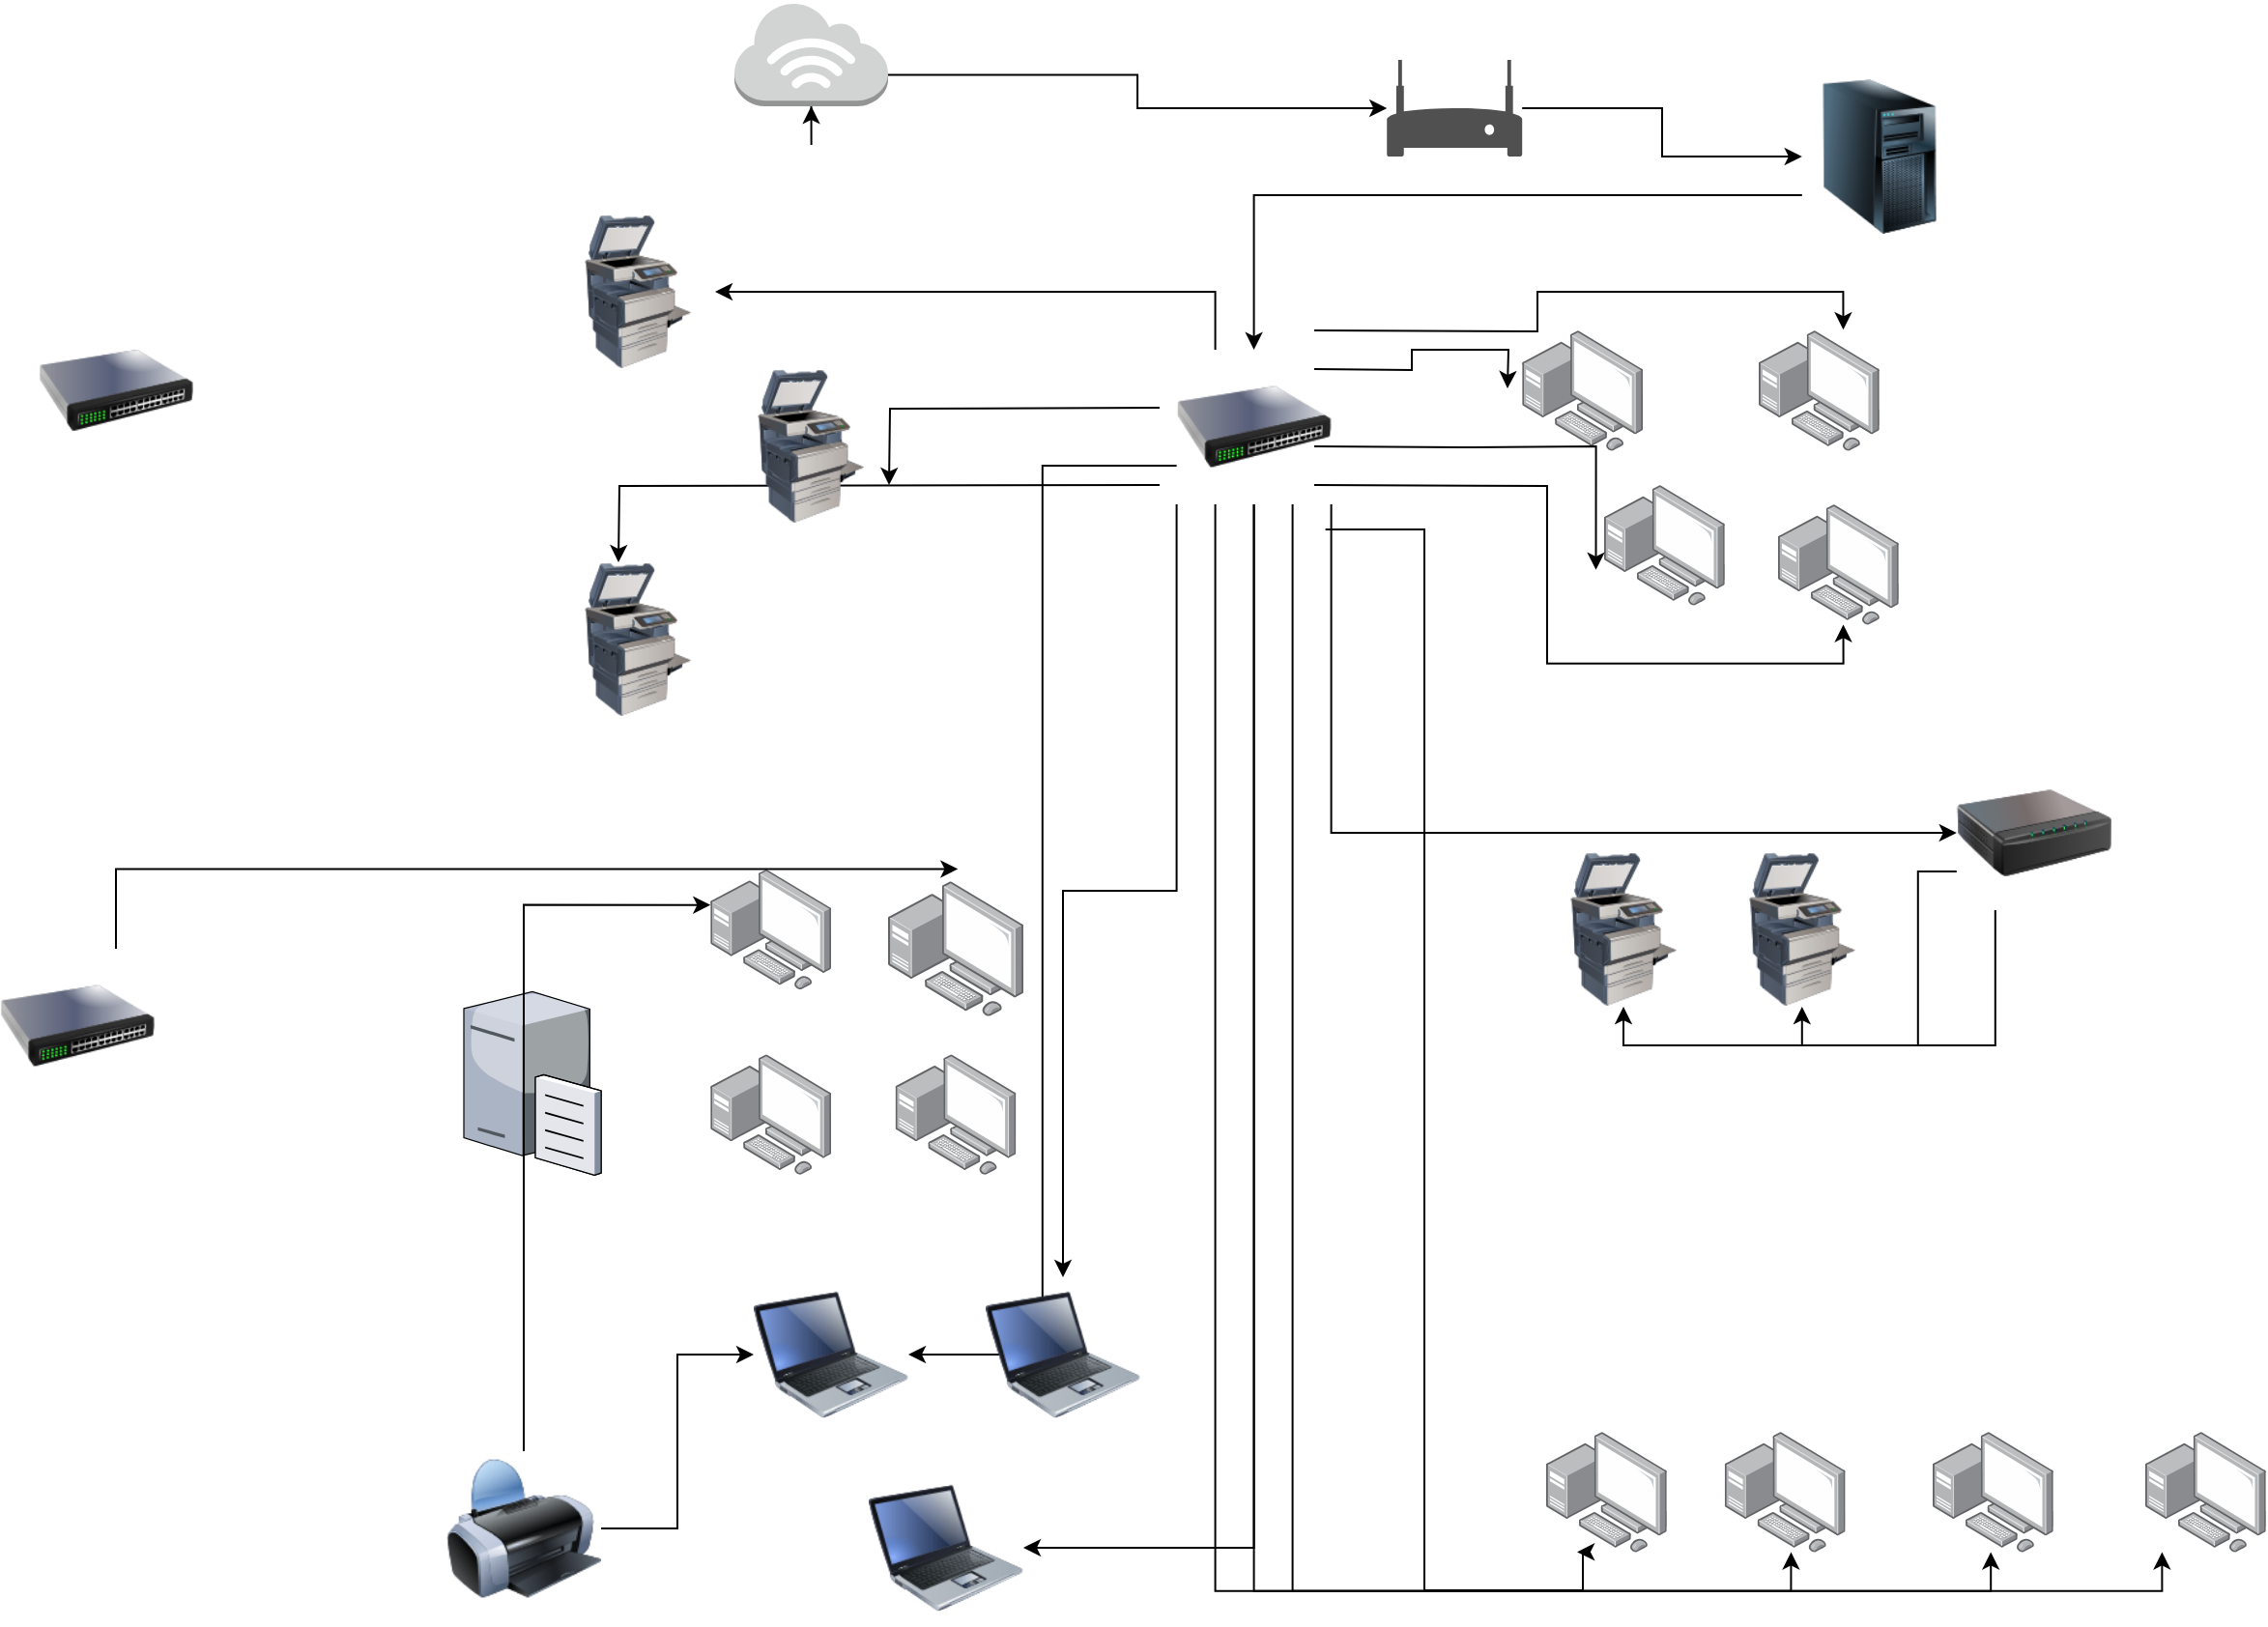 <mxfile version="23.1.7" type="device">
  <diagram name="Página-1" id="AyTeczKupvt1TUQwGS7e">
    <mxGraphModel dx="2577" dy="942" grid="1" gridSize="10" guides="1" tooltips="1" connect="1" arrows="1" fold="1" page="1" pageScale="1" pageWidth="827" pageHeight="1169" math="0" shadow="0">
      <root>
        <mxCell id="0" />
        <mxCell id="1" parent="0" />
        <mxCell id="VMQfCXlC5Lxj0V1GjXta-3" style="edgeStyle=orthogonalEdgeStyle;rounded=0;orthogonalLoop=1;jettySize=auto;html=1;exitX=1;exitY=0.7;exitDx=0;exitDy=0;exitPerimeter=0;" edge="1" parent="1" source="VMQfCXlC5Lxj0V1GjXta-1" target="VMQfCXlC5Lxj0V1GjXta-2">
          <mxGeometry relative="1" as="geometry">
            <mxPoint x="460" y="250" as="targetPoint" />
          </mxGeometry>
        </mxCell>
        <mxCell id="VMQfCXlC5Lxj0V1GjXta-1" value="" style="outlineConnect=0;dashed=0;verticalLabelPosition=bottom;verticalAlign=top;align=center;html=1;shape=mxgraph.aws3.internet_3;fillColor=#D2D3D3;gradientColor=none;" vertex="1" parent="1">
          <mxGeometry x="130" y="130" width="79.5" height="54" as="geometry" />
        </mxCell>
        <mxCell id="VMQfCXlC5Lxj0V1GjXta-60" style="edgeStyle=orthogonalEdgeStyle;rounded=0;orthogonalLoop=1;jettySize=auto;html=1;" edge="1" parent="1" source="VMQfCXlC5Lxj0V1GjXta-2" target="VMQfCXlC5Lxj0V1GjXta-8">
          <mxGeometry relative="1" as="geometry" />
        </mxCell>
        <mxCell id="VMQfCXlC5Lxj0V1GjXta-2" value="" style="sketch=0;pointerEvents=1;shadow=0;dashed=0;html=1;strokeColor=none;fillColor=#505050;labelPosition=center;verticalLabelPosition=bottom;verticalAlign=top;outlineConnect=0;align=center;shape=mxgraph.office.devices.modem;fontSize=14;" vertex="1" parent="1">
          <mxGeometry x="467.6" y="160" width="70" height="50" as="geometry" />
        </mxCell>
        <mxCell id="VMQfCXlC5Lxj0V1GjXta-110" style="edgeStyle=orthogonalEdgeStyle;rounded=0;orthogonalLoop=1;jettySize=auto;html=1;exitX=0;exitY=0.75;exitDx=0;exitDy=0;entryX=0.5;entryY=0;entryDx=0;entryDy=0;" edge="1" parent="1" source="VMQfCXlC5Lxj0V1GjXta-8" target="VMQfCXlC5Lxj0V1GjXta-70">
          <mxGeometry relative="1" as="geometry" />
        </mxCell>
        <mxCell id="VMQfCXlC5Lxj0V1GjXta-8" value="" style="image;html=1;image=img/lib/clip_art/computers/Server_Tower_128x128.png" vertex="1" parent="1">
          <mxGeometry x="682.4" y="170" width="80" height="80" as="geometry" />
        </mxCell>
        <mxCell id="VMQfCXlC5Lxj0V1GjXta-19" style="edgeStyle=orthogonalEdgeStyle;rounded=0;orthogonalLoop=1;jettySize=auto;html=1;exitX=0.25;exitY=0;exitDx=0;exitDy=0;" edge="1" parent="1" source="VMQfCXlC5Lxj0V1GjXta-70" target="VMQfCXlC5Lxj0V1GjXta-69">
          <mxGeometry relative="1" as="geometry">
            <mxPoint x="370" y="300" as="sourcePoint" />
            <mxPoint x="142.4" y="290" as="targetPoint" />
          </mxGeometry>
        </mxCell>
        <mxCell id="VMQfCXlC5Lxj0V1GjXta-62" style="edgeStyle=orthogonalEdgeStyle;rounded=0;orthogonalLoop=1;jettySize=auto;html=1;exitX=1;exitY=0.25;exitDx=0;exitDy=0;" edge="1" parent="1">
          <mxGeometry relative="1" as="geometry">
            <mxPoint x="530" y="330" as="targetPoint" />
            <mxPoint x="430" y="320" as="sourcePoint" />
          </mxGeometry>
        </mxCell>
        <mxCell id="VMQfCXlC5Lxj0V1GjXta-65" style="edgeStyle=orthogonalEdgeStyle;rounded=0;orthogonalLoop=1;jettySize=auto;html=1;exitX=0;exitY=0.5;exitDx=0;exitDy=0;entryX=1;entryY=0.5;entryDx=0;entryDy=0;" edge="1" parent="1">
          <mxGeometry relative="1" as="geometry">
            <mxPoint x="350" y="340" as="sourcePoint" />
            <mxPoint x="210" y="380" as="targetPoint" />
          </mxGeometry>
        </mxCell>
        <mxCell id="VMQfCXlC5Lxj0V1GjXta-66" style="edgeStyle=orthogonalEdgeStyle;rounded=0;orthogonalLoop=1;jettySize=auto;html=1;exitX=0;exitY=1;exitDx=0;exitDy=0;entryX=0.5;entryY=1;entryDx=0;entryDy=0;" edge="1" parent="1">
          <mxGeometry relative="1" as="geometry">
            <mxPoint x="350" y="380" as="sourcePoint" />
            <mxPoint x="70" y="420" as="targetPoint" />
          </mxGeometry>
        </mxCell>
        <mxCell id="VMQfCXlC5Lxj0V1GjXta-22" value="" style="image;points=[];aspect=fixed;html=1;align=center;shadow=0;dashed=0;image=img/lib/allied_telesis/computer_and_terminals/Personal_Computer_with_Server.svg;" vertex="1" parent="1">
          <mxGeometry x="660" y="300" width="62.4" height="62.4" as="geometry" />
        </mxCell>
        <mxCell id="VMQfCXlC5Lxj0V1GjXta-24" value="" style="image;points=[];aspect=fixed;html=1;align=center;shadow=0;dashed=0;image=img/lib/allied_telesis/computer_and_terminals/Personal_Computer_with_Server.svg;" vertex="1" parent="1">
          <mxGeometry x="537.6" y="300" width="62.4" height="62.4" as="geometry" />
        </mxCell>
        <mxCell id="VMQfCXlC5Lxj0V1GjXta-25" value="" style="image;points=[];aspect=fixed;html=1;align=center;shadow=0;dashed=0;image=img/lib/allied_telesis/computer_and_terminals/Personal_Computer_with_Server.svg;" vertex="1" parent="1">
          <mxGeometry x="670" y="390" width="62.4" height="62.4" as="geometry" />
        </mxCell>
        <mxCell id="VMQfCXlC5Lxj0V1GjXta-26" value="" style="image;points=[];aspect=fixed;html=1;align=center;shadow=0;dashed=0;image=img/lib/allied_telesis/computer_and_terminals/Personal_Computer_with_Server.svg;" vertex="1" parent="1">
          <mxGeometry x="580" y="380" width="62.4" height="62.4" as="geometry" />
        </mxCell>
        <mxCell id="VMQfCXlC5Lxj0V1GjXta-44" value="" style="image;points=[];aspect=fixed;html=1;align=center;shadow=0;dashed=0;image=img/lib/allied_telesis/computer_and_terminals/Personal_Computer_with_Server.svg;" vertex="1" parent="1">
          <mxGeometry x="550" y="870" width="62.4" height="62.4" as="geometry" />
        </mxCell>
        <mxCell id="VMQfCXlC5Lxj0V1GjXta-46" value="" style="image;points=[];aspect=fixed;html=1;align=center;shadow=0;dashed=0;image=img/lib/allied_telesis/computer_and_terminals/Personal_Computer_with_Server.svg;" vertex="1" parent="1">
          <mxGeometry x="642.4" y="870" width="62.4" height="62.4" as="geometry" />
        </mxCell>
        <mxCell id="VMQfCXlC5Lxj0V1GjXta-47" value="" style="image;points=[];aspect=fixed;html=1;align=center;shadow=0;dashed=0;image=img/lib/allied_telesis/computer_and_terminals/Personal_Computer_with_Server.svg;" vertex="1" parent="1">
          <mxGeometry x="750" y="870" width="62.4" height="62.4" as="geometry" />
        </mxCell>
        <mxCell id="VMQfCXlC5Lxj0V1GjXta-56" value="" style="image;points=[];aspect=fixed;html=1;align=center;shadow=0;dashed=0;image=img/lib/allied_telesis/computer_and_terminals/Personal_Computer_with_Server.svg;" vertex="1" parent="1">
          <mxGeometry x="860" y="870" width="62.4" height="62.4" as="geometry" />
        </mxCell>
        <mxCell id="VMQfCXlC5Lxj0V1GjXta-59" style="edgeStyle=orthogonalEdgeStyle;rounded=0;orthogonalLoop=1;jettySize=auto;html=1;exitX=0.5;exitY=1;exitDx=0;exitDy=0;exitPerimeter=0;" edge="1" parent="1" source="VMQfCXlC5Lxj0V1GjXta-1" target="VMQfCXlC5Lxj0V1GjXta-1">
          <mxGeometry relative="1" as="geometry" />
        </mxCell>
        <mxCell id="VMQfCXlC5Lxj0V1GjXta-61" style="edgeStyle=orthogonalEdgeStyle;rounded=0;orthogonalLoop=1;jettySize=auto;html=1;exitX=1;exitY=0;exitDx=0;exitDy=0;entryX=0.701;entryY=-0.006;entryDx=0;entryDy=0;entryPerimeter=0;" edge="1" parent="1" target="VMQfCXlC5Lxj0V1GjXta-22">
          <mxGeometry relative="1" as="geometry">
            <mxPoint x="430" y="300" as="sourcePoint" />
          </mxGeometry>
        </mxCell>
        <mxCell id="VMQfCXlC5Lxj0V1GjXta-63" style="edgeStyle=orthogonalEdgeStyle;rounded=0;orthogonalLoop=1;jettySize=auto;html=1;exitX=1;exitY=0.75;exitDx=0;exitDy=0;entryX=-0.068;entryY=0.704;entryDx=0;entryDy=0;entryPerimeter=0;" edge="1" parent="1" target="VMQfCXlC5Lxj0V1GjXta-26">
          <mxGeometry relative="1" as="geometry">
            <mxPoint x="430" y="360" as="sourcePoint" />
          </mxGeometry>
        </mxCell>
        <mxCell id="VMQfCXlC5Lxj0V1GjXta-64" style="edgeStyle=orthogonalEdgeStyle;rounded=0;orthogonalLoop=1;jettySize=auto;html=1;exitX=1;exitY=1;exitDx=0;exitDy=0;entryX=0.541;entryY=0.997;entryDx=0;entryDy=0;entryPerimeter=0;" edge="1" parent="1" target="VMQfCXlC5Lxj0V1GjXta-25">
          <mxGeometry relative="1" as="geometry">
            <mxPoint x="430" y="380" as="sourcePoint" />
          </mxGeometry>
        </mxCell>
        <mxCell id="VMQfCXlC5Lxj0V1GjXta-67" value="" style="image;html=1;image=img/lib/clip_art/computers/Printer_Commercial_128x128.png" vertex="1" parent="1">
          <mxGeometry x="40" y="420" width="80" height="80" as="geometry" />
        </mxCell>
        <mxCell id="VMQfCXlC5Lxj0V1GjXta-68" value="" style="image;html=1;image=img/lib/clip_art/computers/Printer_Commercial_128x128.png" vertex="1" parent="1">
          <mxGeometry x="129.5" y="320" width="80" height="80" as="geometry" />
        </mxCell>
        <mxCell id="VMQfCXlC5Lxj0V1GjXta-69" value="" style="image;html=1;image=img/lib/clip_art/computers/Printer_Commercial_128x128.png" vertex="1" parent="1">
          <mxGeometry x="40" y="240" width="80" height="80" as="geometry" />
        </mxCell>
        <mxCell id="VMQfCXlC5Lxj0V1GjXta-78" style="edgeStyle=orthogonalEdgeStyle;rounded=0;orthogonalLoop=1;jettySize=auto;html=1;exitX=0.75;exitY=1;exitDx=0;exitDy=0;entryX=0.257;entryY=0.997;entryDx=0;entryDy=0;entryPerimeter=0;" edge="1" parent="1" target="VMQfCXlC5Lxj0V1GjXta-44">
          <mxGeometry relative="1" as="geometry">
            <mxPoint x="564.459" y="945.213" as="targetPoint" />
            <mxPoint x="435.8" y="403" as="sourcePoint" />
            <Array as="points">
              <mxPoint x="487" y="403" />
              <mxPoint x="487" y="952" />
              <mxPoint x="569" y="952" />
              <mxPoint x="569" y="932" />
            </Array>
          </mxGeometry>
        </mxCell>
        <mxCell id="VMQfCXlC5Lxj0V1GjXta-85" style="edgeStyle=orthogonalEdgeStyle;rounded=0;orthogonalLoop=1;jettySize=auto;html=1;exitX=1;exitY=1;exitDx=0;exitDy=0;entryX=0;entryY=0.5;entryDx=0;entryDy=0;" edge="1" parent="1" source="VMQfCXlC5Lxj0V1GjXta-70" target="VMQfCXlC5Lxj0V1GjXta-75">
          <mxGeometry relative="1" as="geometry" />
        </mxCell>
        <mxCell id="VMQfCXlC5Lxj0V1GjXta-100" style="edgeStyle=orthogonalEdgeStyle;rounded=0;orthogonalLoop=1;jettySize=auto;html=1;exitX=0;exitY=1;exitDx=0;exitDy=0;" edge="1" parent="1" source="VMQfCXlC5Lxj0V1GjXta-70" target="VMQfCXlC5Lxj0V1GjXta-98">
          <mxGeometry relative="1" as="geometry" />
        </mxCell>
        <mxCell id="VMQfCXlC5Lxj0V1GjXta-101" style="edgeStyle=orthogonalEdgeStyle;rounded=0;orthogonalLoop=1;jettySize=auto;html=1;exitX=0.5;exitY=1;exitDx=0;exitDy=0;entryX=1;entryY=0.5;entryDx=0;entryDy=0;" edge="1" parent="1" source="VMQfCXlC5Lxj0V1GjXta-70" target="VMQfCXlC5Lxj0V1GjXta-97">
          <mxGeometry relative="1" as="geometry" />
        </mxCell>
        <mxCell id="VMQfCXlC5Lxj0V1GjXta-102" style="edgeStyle=orthogonalEdgeStyle;rounded=0;orthogonalLoop=1;jettySize=auto;html=1;exitX=0;exitY=0.75;exitDx=0;exitDy=0;entryX=1;entryY=0.5;entryDx=0;entryDy=0;" edge="1" parent="1" source="VMQfCXlC5Lxj0V1GjXta-70" target="VMQfCXlC5Lxj0V1GjXta-99">
          <mxGeometry relative="1" as="geometry" />
        </mxCell>
        <mxCell id="VMQfCXlC5Lxj0V1GjXta-70" value="" style="image;html=1;image=img/lib/clip_art/networking/Switch_128x128.png" vertex="1" parent="1">
          <mxGeometry x="358.8" y="310" width="80" height="80" as="geometry" />
        </mxCell>
        <mxCell id="VMQfCXlC5Lxj0V1GjXta-73" value="" style="image;html=1;image=img/lib/clip_art/computers/Printer_Commercial_128x128.png" vertex="1" parent="1">
          <mxGeometry x="550" y="570" width="80" height="80" as="geometry" />
        </mxCell>
        <mxCell id="VMQfCXlC5Lxj0V1GjXta-74" value="" style="image;html=1;image=img/lib/clip_art/computers/Printer_Commercial_128x128.png" vertex="1" parent="1">
          <mxGeometry x="642.4" y="570" width="80" height="80" as="geometry" />
        </mxCell>
        <mxCell id="VMQfCXlC5Lxj0V1GjXta-76" style="edgeStyle=orthogonalEdgeStyle;rounded=0;orthogonalLoop=1;jettySize=auto;html=1;exitX=0;exitY=0.75;exitDx=0;exitDy=0;entryX=0.5;entryY=1;entryDx=0;entryDy=0;" edge="1" parent="1" source="VMQfCXlC5Lxj0V1GjXta-75" target="VMQfCXlC5Lxj0V1GjXta-74">
          <mxGeometry relative="1" as="geometry" />
        </mxCell>
        <mxCell id="VMQfCXlC5Lxj0V1GjXta-77" style="edgeStyle=orthogonalEdgeStyle;rounded=0;orthogonalLoop=1;jettySize=auto;html=1;exitX=0.25;exitY=1;exitDx=0;exitDy=0;entryX=0.5;entryY=1;entryDx=0;entryDy=0;" edge="1" parent="1" source="VMQfCXlC5Lxj0V1GjXta-75" target="VMQfCXlC5Lxj0V1GjXta-73">
          <mxGeometry relative="1" as="geometry" />
        </mxCell>
        <mxCell id="VMQfCXlC5Lxj0V1GjXta-75" value="" style="image;html=1;image=img/lib/clip_art/networking/Print_Server_128x128.png" vertex="1" parent="1">
          <mxGeometry x="762.4" y="520" width="80" height="80" as="geometry" />
        </mxCell>
        <mxCell id="VMQfCXlC5Lxj0V1GjXta-80" style="edgeStyle=orthogonalEdgeStyle;rounded=0;orthogonalLoop=1;jettySize=auto;html=1;exitX=0.5;exitY=1;exitDx=0;exitDy=0;entryX=0.55;entryY=0.997;entryDx=0;entryDy=0;entryPerimeter=0;" edge="1" parent="1" source="VMQfCXlC5Lxj0V1GjXta-70" target="VMQfCXlC5Lxj0V1GjXta-46">
          <mxGeometry relative="1" as="geometry" />
        </mxCell>
        <mxCell id="VMQfCXlC5Lxj0V1GjXta-81" style="edgeStyle=orthogonalEdgeStyle;rounded=0;orthogonalLoop=1;jettySize=auto;html=1;exitX=0.75;exitY=1;exitDx=0;exitDy=0;entryX=0.482;entryY=0.997;entryDx=0;entryDy=0;entryPerimeter=0;" edge="1" parent="1" source="VMQfCXlC5Lxj0V1GjXta-70" target="VMQfCXlC5Lxj0V1GjXta-47">
          <mxGeometry relative="1" as="geometry" />
        </mxCell>
        <mxCell id="VMQfCXlC5Lxj0V1GjXta-84" style="edgeStyle=orthogonalEdgeStyle;rounded=0;orthogonalLoop=1;jettySize=auto;html=1;exitX=0.25;exitY=1;exitDx=0;exitDy=0;entryX=0.139;entryY=0.997;entryDx=0;entryDy=0;entryPerimeter=0;" edge="1" parent="1" source="VMQfCXlC5Lxj0V1GjXta-70" target="VMQfCXlC5Lxj0V1GjXta-56">
          <mxGeometry relative="1" as="geometry" />
        </mxCell>
        <mxCell id="VMQfCXlC5Lxj0V1GjXta-86" value="" style="verticalLabelPosition=bottom;sketch=0;aspect=fixed;html=1;verticalAlign=top;strokeColor=none;align=center;outlineConnect=0;shape=mxgraph.citrix.file_server;" vertex="1" parent="1">
          <mxGeometry x="-10" y="640" width="71" height="97" as="geometry" />
        </mxCell>
        <mxCell id="VMQfCXlC5Lxj0V1GjXta-88" value="" style="image;points=[];aspect=fixed;html=1;align=center;shadow=0;dashed=0;image=img/lib/allied_telesis/computer_and_terminals/Personal_Computer_with_Server.svg;" vertex="1" parent="1">
          <mxGeometry x="213.3" y="674.6" width="62.4" height="62.4" as="geometry" />
        </mxCell>
        <mxCell id="VMQfCXlC5Lxj0V1GjXta-89" value="" style="image;points=[];aspect=fixed;html=1;align=center;shadow=0;dashed=0;image=img/lib/allied_telesis/computer_and_terminals/Personal_Computer_with_Server.svg;" vertex="1" parent="1">
          <mxGeometry x="117.6" y="674.6" width="62.4" height="62.4" as="geometry" />
        </mxCell>
        <mxCell id="VMQfCXlC5Lxj0V1GjXta-90" value="" style="image;points=[];aspect=fixed;html=1;align=center;shadow=0;dashed=0;image=img/lib/allied_telesis/computer_and_terminals/Personal_Computer_with_Server.svg;" vertex="1" parent="1">
          <mxGeometry x="209.5" y="585" width="70" height="70" as="geometry" />
        </mxCell>
        <mxCell id="VMQfCXlC5Lxj0V1GjXta-91" value="" style="image;points=[];aspect=fixed;html=1;align=center;shadow=0;dashed=0;image=img/lib/allied_telesis/computer_and_terminals/Personal_Computer_with_Server.svg;" vertex="1" parent="1">
          <mxGeometry x="117.6" y="578.8" width="62.4" height="62.4" as="geometry" />
        </mxCell>
        <mxCell id="VMQfCXlC5Lxj0V1GjXta-97" value="" style="image;html=1;image=img/lib/clip_art/computers/Laptop_128x128.png" vertex="1" parent="1">
          <mxGeometry x="199.5" y="890" width="80" height="80" as="geometry" />
        </mxCell>
        <mxCell id="VMQfCXlC5Lxj0V1GjXta-98" value="" style="image;html=1;image=img/lib/clip_art/computers/Laptop_128x128.png" vertex="1" parent="1">
          <mxGeometry x="260" y="790" width="80" height="80" as="geometry" />
        </mxCell>
        <mxCell id="VMQfCXlC5Lxj0V1GjXta-99" value="" style="image;html=1;image=img/lib/clip_art/computers/Laptop_128x128.png" vertex="1" parent="1">
          <mxGeometry x="140" y="790" width="80" height="80" as="geometry" />
        </mxCell>
        <mxCell id="VMQfCXlC5Lxj0V1GjXta-107" style="edgeStyle=orthogonalEdgeStyle;rounded=0;orthogonalLoop=1;jettySize=auto;html=1;exitX=1;exitY=0.5;exitDx=0;exitDy=0;entryX=0;entryY=0.5;entryDx=0;entryDy=0;" edge="1" parent="1" source="VMQfCXlC5Lxj0V1GjXta-105" target="VMQfCXlC5Lxj0V1GjXta-99">
          <mxGeometry relative="1" as="geometry" />
        </mxCell>
        <mxCell id="VMQfCXlC5Lxj0V1GjXta-105" value="" style="image;html=1;image=img/lib/clip_art/computers/Printer_128x128.png" vertex="1" parent="1">
          <mxGeometry x="-19" y="880" width="80" height="80" as="geometry" />
        </mxCell>
        <mxCell id="VMQfCXlC5Lxj0V1GjXta-111" value="" style="image;html=1;image=img/lib/clip_art/networking/Switch_128x128.png" vertex="1" parent="1">
          <mxGeometry x="-230.0" y="291.2" width="80" height="80" as="geometry" />
        </mxCell>
        <mxCell id="VMQfCXlC5Lxj0V1GjXta-112" value="" style="image;html=1;image=img/lib/clip_art/networking/Switch_128x128.png" vertex="1" parent="1">
          <mxGeometry x="-250.0" y="620" width="80" height="80" as="geometry" />
        </mxCell>
        <mxCell id="VMQfCXlC5Lxj0V1GjXta-113" style="edgeStyle=orthogonalEdgeStyle;rounded=0;orthogonalLoop=1;jettySize=auto;html=1;exitX=0.5;exitY=0;exitDx=0;exitDy=0;entryX=0.001;entryY=0.297;entryDx=0;entryDy=0;entryPerimeter=0;" edge="1" parent="1" source="VMQfCXlC5Lxj0V1GjXta-105" target="VMQfCXlC5Lxj0V1GjXta-91">
          <mxGeometry relative="1" as="geometry" />
        </mxCell>
        <mxCell id="VMQfCXlC5Lxj0V1GjXta-114" style="edgeStyle=orthogonalEdgeStyle;rounded=0;orthogonalLoop=1;jettySize=auto;html=1;exitX=0.75;exitY=0;exitDx=0;exitDy=0;entryX=0.517;entryY=-0.09;entryDx=0;entryDy=0;entryPerimeter=0;" edge="1" parent="1" source="VMQfCXlC5Lxj0V1GjXta-112" target="VMQfCXlC5Lxj0V1GjXta-90">
          <mxGeometry relative="1" as="geometry" />
        </mxCell>
      </root>
    </mxGraphModel>
  </diagram>
</mxfile>
